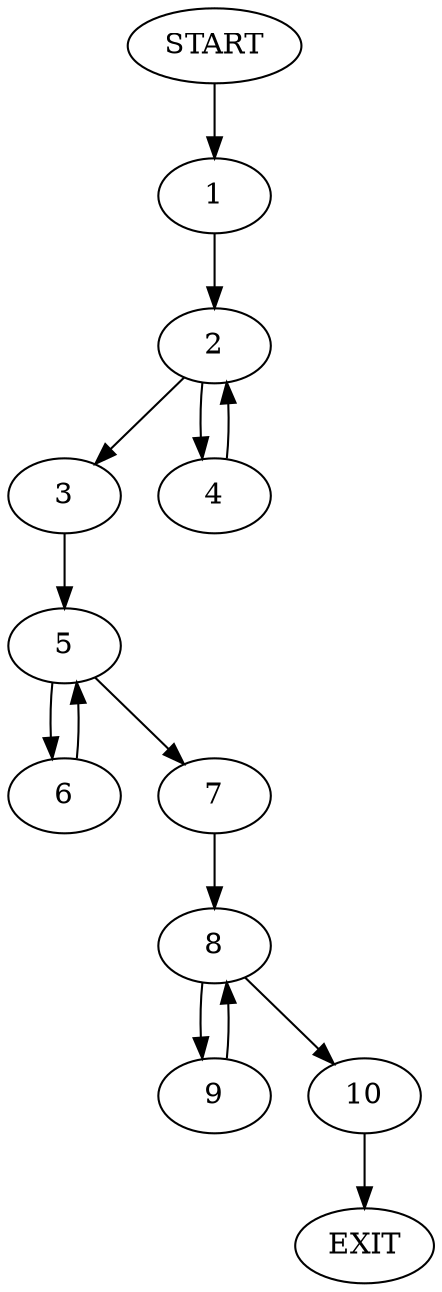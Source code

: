 digraph {
0 [label="START"]
11 [label="EXIT"]
0 -> 1
1 -> 2
2 -> 3
2 -> 4
3 -> 5
4 -> 2
5 -> 6
5 -> 7
7 -> 8
6 -> 5
8 -> 9
8 -> 10
9 -> 8
10 -> 11
}
